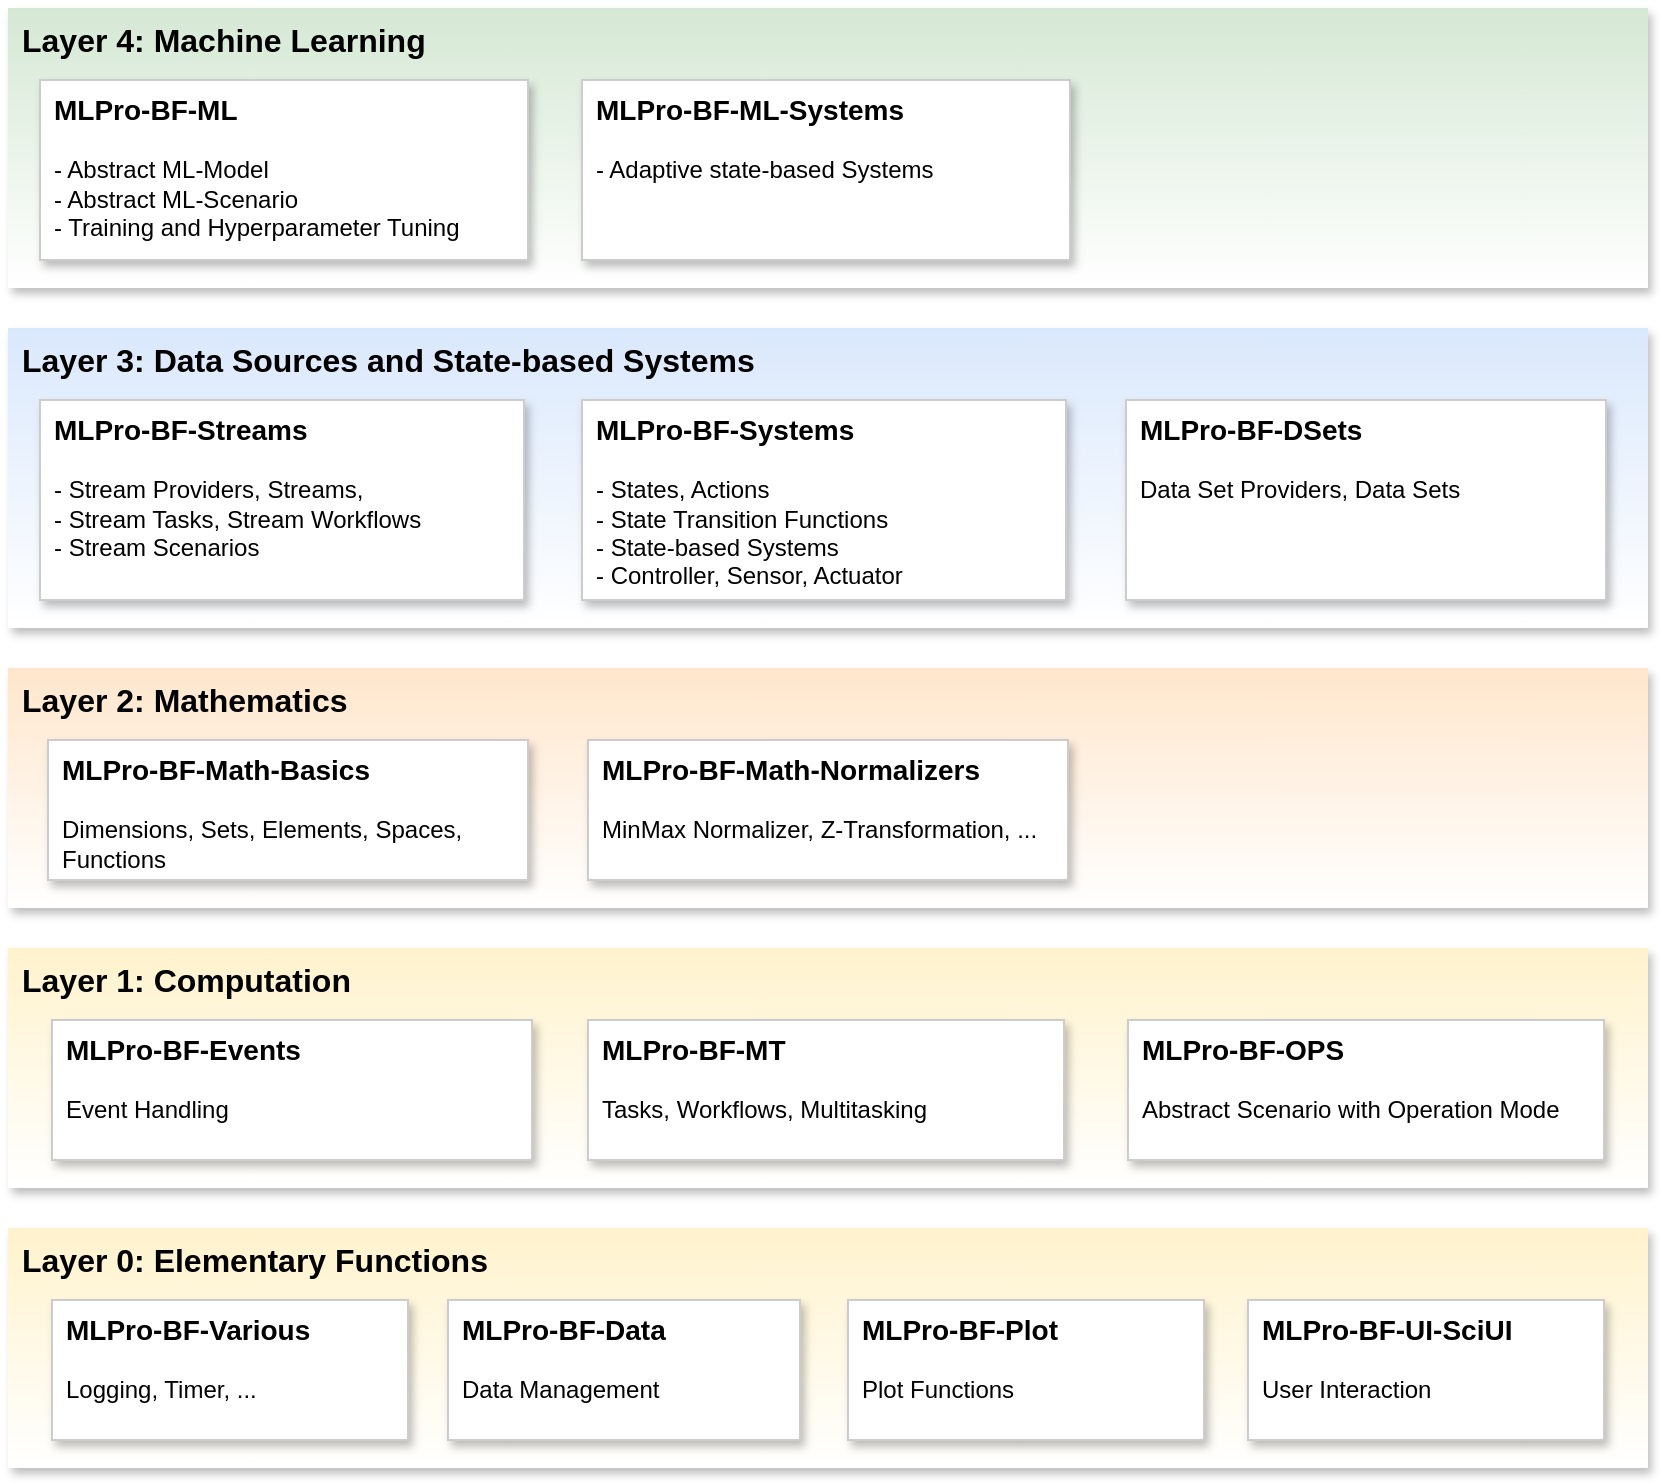 <mxfile version="20.7.4" type="device"><diagram id="fFlcpSXXy8tqmFIUa-IP" name="Seite-1"><mxGraphModel dx="2894" dy="1236" grid="1" gridSize="10" guides="1" tooltips="1" connect="1" arrows="1" fold="1" page="1" pageScale="1" pageWidth="4681" pageHeight="3300" math="0" shadow="0"><root><mxCell id="0"/><mxCell id="1" parent="0"/><mxCell id="JanPlrSS_G9j6Y3K1HOv-21" value="Layer 0: Elementary Functions" style="rounded=0;whiteSpace=wrap;html=1;shadow=1;glass=0;fontSize=16;align=left;labelPosition=center;verticalLabelPosition=middle;verticalAlign=top;spacingLeft=5;fontStyle=1;strokeColor=none;fillColor=#fff2cc;strokeWidth=1;fontFamily=Helvetica;gradientColor=#FFFFFF;" parent="1" vertex="1"><mxGeometry x="40" y="650" width="820" height="120" as="geometry"/></mxCell><mxCell id="JanPlrSS_G9j6Y3K1HOv-16" value="Layer 3: Data Sources and State-based Systems" style="rounded=0;whiteSpace=wrap;html=1;shadow=1;glass=0;fontSize=16;align=left;labelPosition=center;verticalLabelPosition=middle;verticalAlign=top;spacingLeft=5;spacingRight=5;fontStyle=1;fillColor=#dae8fc;strokeColor=none;strokeWidth=2;gradientColor=#FFFFFF;" parent="1" vertex="1"><mxGeometry x="40" y="200" width="820" height="150" as="geometry"/></mxCell><mxCell id="JanPlrSS_G9j6Y3K1HOv-14" value="Layer 2: Mathematics" style="rounded=0;whiteSpace=wrap;html=1;shadow=1;glass=0;fontSize=16;align=left;labelPosition=center;verticalLabelPosition=middle;verticalAlign=top;spacingLeft=5;fontStyle=1;fillColor=#ffe6cc;strokeColor=none;strokeWidth=1;gradientColor=#FFFFFF;" parent="1" vertex="1"><mxGeometry x="40" y="370" width="820" height="120" as="geometry"/></mxCell><mxCell id="JanPlrSS_G9j6Y3K1HOv-13" value="Layer 1: Computation" style="rounded=0;whiteSpace=wrap;html=1;shadow=1;glass=0;fontSize=16;align=left;labelPosition=center;verticalLabelPosition=middle;verticalAlign=top;spacingLeft=5;fontStyle=1;fillColor=#fff2cc;strokeColor=none;strokeWidth=1;gradientColor=#FFFFFF;" parent="1" vertex="1"><mxGeometry x="40" y="510" width="820" height="120" as="geometry"/></mxCell><mxCell id="JanPlrSS_G9j6Y3K1HOv-1" value="&lt;font style=&quot;font-size: 14px;&quot;&gt;MLPro-BF-Various&lt;/font&gt;&lt;br&gt;&lt;span style=&quot;font-weight: normal;&quot;&gt;&lt;br&gt;Logging, Timer, ...&lt;/span&gt;" style="rounded=0;whiteSpace=wrap;html=1;glass=0;shadow=1;align=left;verticalAlign=top;fontStyle=1;spacingLeft=5;strokeColor=#CCCCCC;" parent="1" vertex="1"><mxGeometry x="62" y="686" width="178" height="70" as="geometry"/></mxCell><mxCell id="JanPlrSS_G9j6Y3K1HOv-3" value="&lt;font style=&quot;font-size: 14px;&quot;&gt;MLPro-BF-Math-Basics&lt;br&gt;&lt;/font&gt;&lt;span style=&quot;font-weight: normal;&quot;&gt;&lt;br&gt;Dimensions, Sets, Elements, Spaces, Functions&lt;/span&gt;" style="rounded=0;whiteSpace=wrap;html=1;glass=0;shadow=1;align=left;verticalAlign=top;fontStyle=1;spacingLeft=5;strokeColor=#CCCCCC;" parent="1" vertex="1"><mxGeometry x="60" y="406" width="240" height="70" as="geometry"/></mxCell><mxCell id="JanPlrSS_G9j6Y3K1HOv-4" value="&lt;font style=&quot;font-size: 14px;&quot;&gt;MLPro-BF-Events&lt;/font&gt;&lt;br&gt;&lt;br&gt;&lt;span style=&quot;font-weight: normal;&quot;&gt;Event Handling&lt;/span&gt;" style="rounded=0;whiteSpace=wrap;html=1;glass=0;shadow=1;align=left;verticalAlign=top;fontStyle=1;spacingLeft=5;strokeColor=#CCCCCC;" parent="1" vertex="1"><mxGeometry x="62" y="546" width="240" height="70" as="geometry"/></mxCell><mxCell id="JanPlrSS_G9j6Y3K1HOv-5" value="&lt;font style=&quot;font-size: 14px;&quot;&gt;MLPro-BF-MT &lt;/font&gt;&lt;br&gt;&lt;br&gt;&lt;span style=&quot;font-weight: normal;&quot;&gt;Tasks, Workflows, Multitasking&amp;nbsp;&lt;/span&gt;" style="rounded=0;whiteSpace=wrap;html=1;glass=0;shadow=1;align=left;verticalAlign=top;fontStyle=1;spacingLeft=5;strokeColor=#CCCCCC;" parent="1" vertex="1"><mxGeometry x="330" y="546" width="238" height="70" as="geometry"/></mxCell><mxCell id="JanPlrSS_G9j6Y3K1HOv-6" value="&lt;font style=&quot;font-size: 14px;&quot;&gt;MLPro-BF-Streams&lt;/font&gt;&lt;br&gt;&lt;br&gt;&lt;span style=&quot;font-weight: normal;&quot;&gt;- Stream Providers, Streams,&lt;br&gt;- Stream Tasks, Stream Workflows&lt;br&gt;- Stream Scenarios&lt;br&gt;&lt;/span&gt;" style="rounded=0;whiteSpace=wrap;html=1;glass=0;shadow=1;align=left;verticalAlign=top;fontStyle=1;spacingLeft=5;strokeColor=#CCCCCC;" parent="1" vertex="1"><mxGeometry x="56" y="236" width="242" height="100" as="geometry"/></mxCell><mxCell id="JanPlrSS_G9j6Y3K1HOv-7" value="&lt;font style=&quot;font-size: 14px;&quot;&gt;MLPro-BF-Data&lt;/font&gt;&lt;br&gt;&lt;span style=&quot;font-weight: normal;&quot;&gt;&lt;br&gt;Data Management&lt;/span&gt;" style="rounded=0;whiteSpace=wrap;html=1;glass=0;shadow=1;align=left;verticalAlign=top;fontStyle=1;spacingLeft=5;strokeColor=#CCCCCC;" parent="1" vertex="1"><mxGeometry x="260" y="686" width="176" height="70" as="geometry"/></mxCell><mxCell id="JanPlrSS_G9j6Y3K1HOv-9" value="&lt;font style=&quot;font-size: 14px;&quot;&gt;MLPro-BF-Plot&lt;/font&gt;&lt;br&gt;&lt;span style=&quot;font-weight: normal;&quot;&gt;&lt;br&gt;Plot Functions&lt;/span&gt;" style="rounded=0;whiteSpace=wrap;html=1;glass=0;shadow=1;align=left;verticalAlign=top;fontStyle=1;spacingLeft=5;strokeColor=#CCCCCC;" parent="1" vertex="1"><mxGeometry x="460" y="686" width="178" height="70" as="geometry"/></mxCell><mxCell id="JanPlrSS_G9j6Y3K1HOv-17" value="&lt;font style=&quot;font-size: 14px;&quot;&gt;MLPro-BF-DSets&amp;nbsp;&lt;/font&gt;&lt;br&gt;&lt;br&gt;&lt;span style=&quot;font-weight: normal;&quot;&gt;Data Set Providers, Data Sets&lt;/span&gt;" style="rounded=0;whiteSpace=wrap;html=1;glass=0;shadow=1;align=left;verticalAlign=top;fontStyle=1;spacingLeft=5;strokeColor=#CCCCCC;" parent="1" vertex="1"><mxGeometry x="599" y="236" width="240" height="100" as="geometry"/></mxCell><mxCell id="6ukmmrOL0svYUb4AZbMv-1" value="&lt;span style=&quot;font-size: 14px;&quot;&gt;MLPro-BF-OPS&lt;br&gt;&lt;/span&gt;&lt;br&gt;&lt;span style=&quot;font-weight: 400;&quot;&gt;Abstract Scenario with Operation Mode&lt;/span&gt;" style="rounded=0;whiteSpace=wrap;html=1;glass=0;shadow=1;align=left;verticalAlign=top;fontStyle=1;spacingLeft=5;strokeColor=#CCCCCC;" parent="1" vertex="1"><mxGeometry x="600" y="546" width="238" height="70" as="geometry"/></mxCell><mxCell id="poz4g7Cixv0vnX6POtua-1" value="&lt;font style=&quot;font-size: 14px;&quot;&gt;MLPro-BF-Systems&lt;br&gt;&lt;/font&gt;&lt;span style=&quot;font-weight: normal;&quot;&gt;&lt;br&gt;- States, Actions&lt;br&gt;- State Transition Functions&lt;br&gt;- State-based Systems&lt;br&gt;- Controller, Sensor, Actuator&lt;br&gt;&lt;/span&gt;" style="rounded=0;whiteSpace=wrap;html=1;glass=0;shadow=1;align=left;verticalAlign=top;fontStyle=1;spacingLeft=5;strokeColor=#CCCCCC;" parent="1" vertex="1"><mxGeometry x="327" y="236" width="242" height="100" as="geometry"/></mxCell><mxCell id="poz4g7Cixv0vnX6POtua-5" value="Layer 4: Machine Learning" style="rounded=0;whiteSpace=wrap;html=1;shadow=1;glass=0;fontSize=16;align=left;labelPosition=center;verticalLabelPosition=middle;verticalAlign=top;spacingLeft=5;spacingRight=5;fontStyle=1;fillColor=#d5e8d4;strokeColor=none;strokeWidth=2;gradientColor=#FFFFFF;" parent="1" vertex="1"><mxGeometry x="40" y="40" width="820" height="140" as="geometry"/></mxCell><mxCell id="JanPlrSS_G9j6Y3K1HOv-8" value="&lt;font style=&quot;font-size: 14px;&quot;&gt;MLPro-BF-ML&lt;/font&gt;&lt;span style=&quot;background-color: initial; font-weight: normal;&quot;&gt;&lt;br&gt;&lt;/span&gt;&lt;span style=&quot;background-color: initial; font-weight: normal;&quot;&gt;&lt;br&gt;&lt;/span&gt;&lt;span style=&quot;background-color: initial; font-weight: normal;&quot;&gt;- Abstract ML-Model&lt;/span&gt;&lt;span style=&quot;background-color: initial; font-weight: normal;&quot;&gt;&lt;br&gt;&lt;/span&gt;&lt;span style=&quot;background-color: initial; font-weight: normal;&quot;&gt;- Abstract ML-Scenario&lt;/span&gt;&lt;span style=&quot;background-color: initial; font-weight: normal;&quot;&gt;&lt;br&gt;&lt;/span&gt;&lt;span style=&quot;background-color: initial; font-weight: normal;&quot;&gt;- Training and Hyperparameter Tuning&lt;/span&gt;&lt;span style=&quot;background-color: initial; font-weight: normal;&quot;&gt;&lt;br&gt;&lt;/span&gt;&lt;blockquote style=&quot;margin: 0 0 0 40px; border: none; padding: 0px;&quot;&gt;&lt;/blockquote&gt;&lt;blockquote style=&quot;margin: 0 0 0 40px; border: none; padding: 0px;&quot;&gt;&lt;/blockquote&gt;" style="rounded=0;whiteSpace=wrap;html=1;glass=0;shadow=1;align=left;verticalAlign=top;fontStyle=1;spacingLeft=5;strokeColor=#CCCCCC;" parent="1" vertex="1"><mxGeometry x="56" y="76" width="244" height="90" as="geometry"/></mxCell><mxCell id="poz4g7Cixv0vnX6POtua-6" value="&lt;font style=&quot;font-size: 14px;&quot;&gt;MLPro-BF-Math-Normalizers&lt;br&gt;&lt;/font&gt;&lt;span style=&quot;font-weight: normal;&quot;&gt;&lt;br&gt;MinMax Normalizer, Z-Transformation, ...&lt;/span&gt;" style="rounded=0;whiteSpace=wrap;html=1;glass=0;shadow=1;align=left;verticalAlign=top;fontStyle=1;spacingLeft=5;strokeColor=#CCCCCC;" parent="1" vertex="1"><mxGeometry x="330" y="406" width="240" height="70" as="geometry"/></mxCell><mxCell id="veiF9XdxRXXrKQOlLGOd-1" value="&lt;font style=&quot;font-size: 14px;&quot;&gt;MLPro-BF-ML-Systems&lt;/font&gt;&lt;span style=&quot;background-color: initial; font-weight: normal;&quot;&gt;&lt;br&gt;&lt;/span&gt;&lt;span style=&quot;background-color: initial; font-weight: normal;&quot;&gt;&lt;br&gt;- Adaptive state-based Systems&lt;/span&gt;&lt;span style=&quot;background-color: initial; font-weight: normal;&quot;&gt;&lt;br&gt;&lt;/span&gt;&lt;blockquote style=&quot;margin: 0 0 0 40px; border: none; padding: 0px;&quot;&gt;&lt;/blockquote&gt;&lt;blockquote style=&quot;margin: 0 0 0 40px; border: none; padding: 0px;&quot;&gt;&lt;/blockquote&gt;" style="rounded=0;whiteSpace=wrap;html=1;glass=0;shadow=1;align=left;verticalAlign=top;fontStyle=1;spacingLeft=5;strokeColor=#CCCCCC;" parent="1" vertex="1"><mxGeometry x="327" y="76" width="244" height="90" as="geometry"/></mxCell><mxCell id="XBUn-nScN2FyKaP2T_6L-1" value="&lt;font style=&quot;font-size: 14px;&quot;&gt;MLPro-BF-UI-SciUI&lt;/font&gt;&lt;br&gt;&lt;span style=&quot;font-weight: normal;&quot;&gt;&lt;br&gt;User Interaction&lt;/span&gt;" style="rounded=0;whiteSpace=wrap;html=1;glass=0;shadow=1;align=left;verticalAlign=top;fontStyle=1;spacingLeft=5;strokeColor=#CCCCCC;" vertex="1" parent="1"><mxGeometry x="660" y="686" width="178" height="70" as="geometry"/></mxCell></root></mxGraphModel></diagram></mxfile>